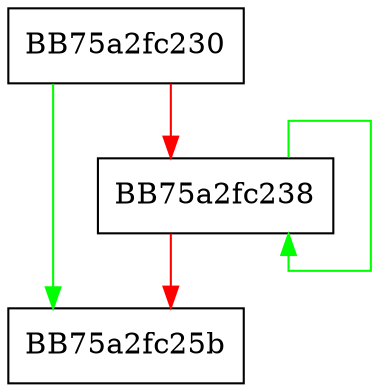 digraph CRC16 {
  node [shape="box"];
  graph [splines=ortho];
  BB75a2fc230 -> BB75a2fc25b [color="green"];
  BB75a2fc230 -> BB75a2fc238 [color="red"];
  BB75a2fc238 -> BB75a2fc238 [color="green"];
  BB75a2fc238 -> BB75a2fc25b [color="red"];
}
